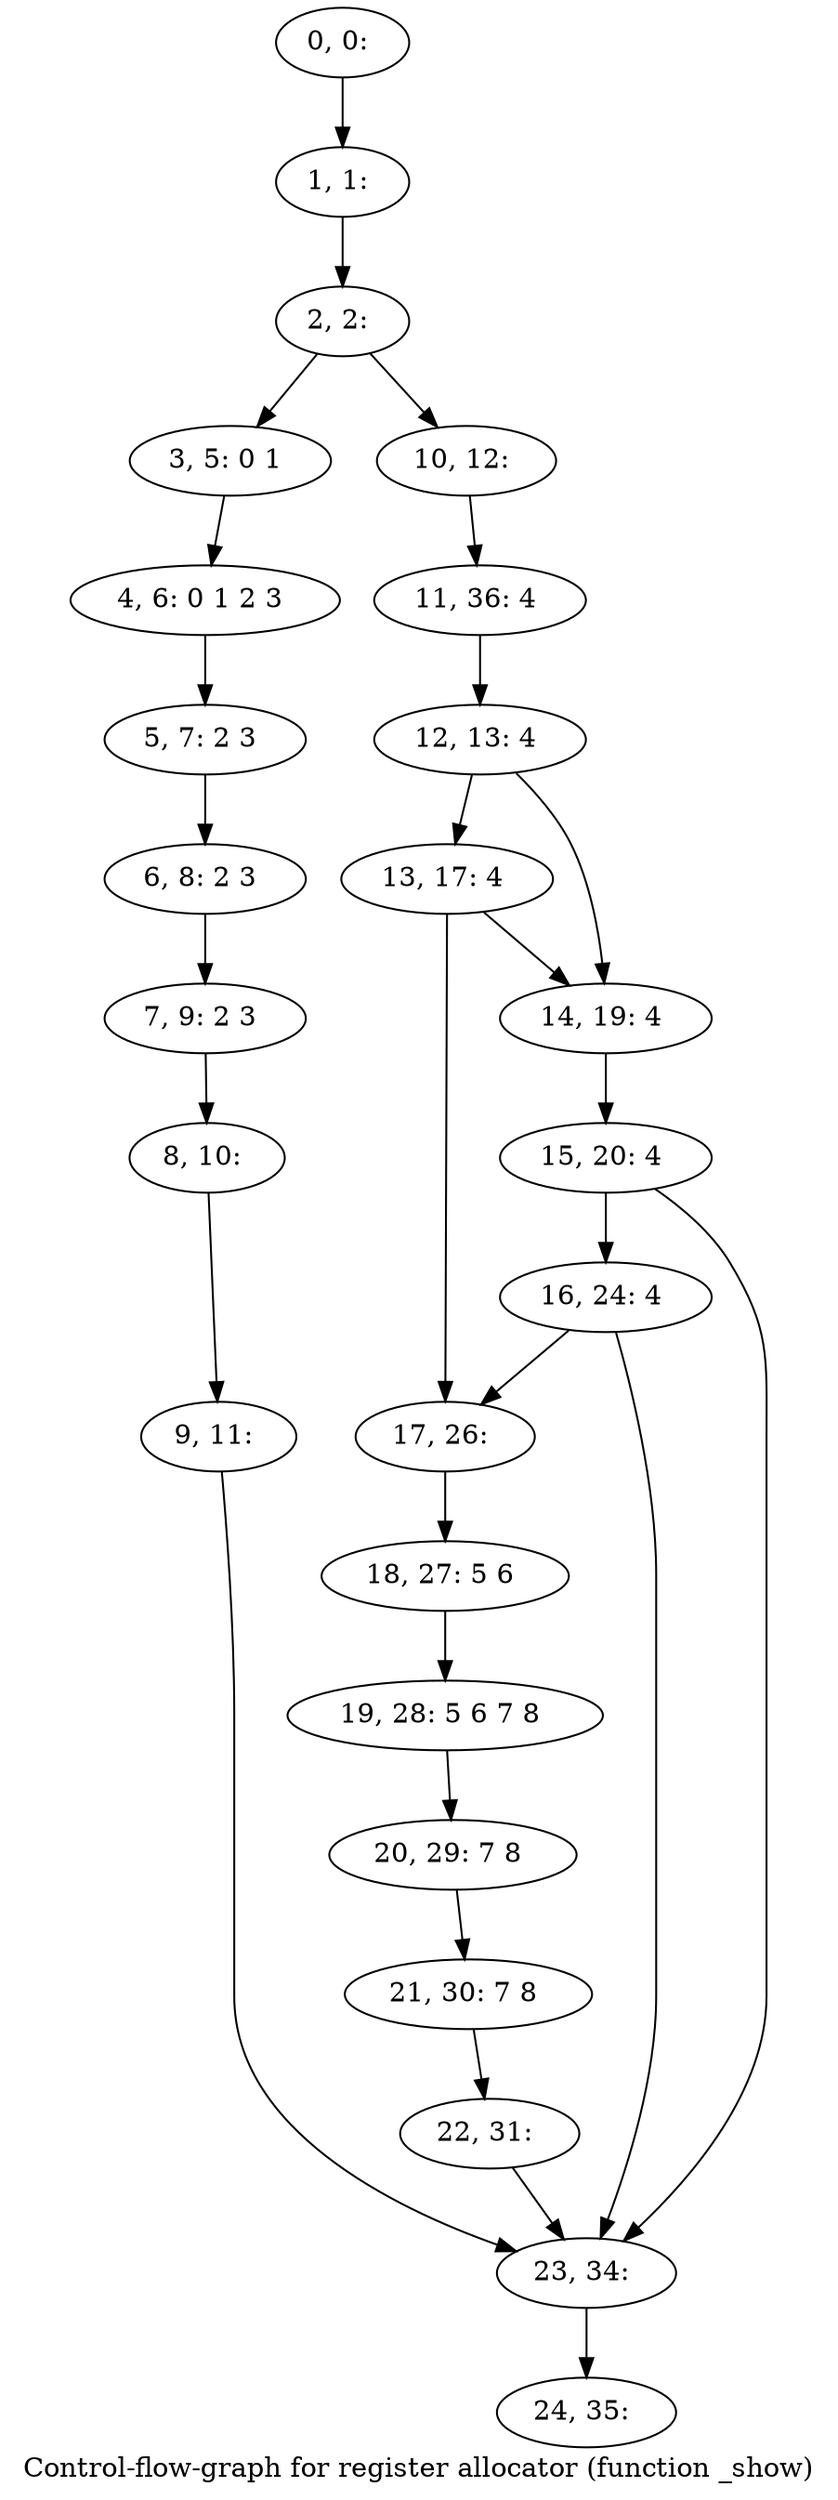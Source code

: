 digraph G {
graph [label="Control-flow-graph for register allocator (function _show)"]
0[label="0, 0: "];
1[label="1, 1: "];
2[label="2, 2: "];
3[label="3, 5: 0 1 "];
4[label="4, 6: 0 1 2 3 "];
5[label="5, 7: 2 3 "];
6[label="6, 8: 2 3 "];
7[label="7, 9: 2 3 "];
8[label="8, 10: "];
9[label="9, 11: "];
10[label="10, 12: "];
11[label="11, 36: 4 "];
12[label="12, 13: 4 "];
13[label="13, 17: 4 "];
14[label="14, 19: 4 "];
15[label="15, 20: 4 "];
16[label="16, 24: 4 "];
17[label="17, 26: "];
18[label="18, 27: 5 6 "];
19[label="19, 28: 5 6 7 8 "];
20[label="20, 29: 7 8 "];
21[label="21, 30: 7 8 "];
22[label="22, 31: "];
23[label="23, 34: "];
24[label="24, 35: "];
0->1 ;
1->2 ;
2->3 ;
2->10 ;
3->4 ;
4->5 ;
5->6 ;
6->7 ;
7->8 ;
8->9 ;
9->23 ;
10->11 ;
11->12 ;
12->13 ;
12->14 ;
13->14 ;
13->17 ;
14->15 ;
15->16 ;
15->23 ;
16->17 ;
16->23 ;
17->18 ;
18->19 ;
19->20 ;
20->21 ;
21->22 ;
22->23 ;
23->24 ;
}
